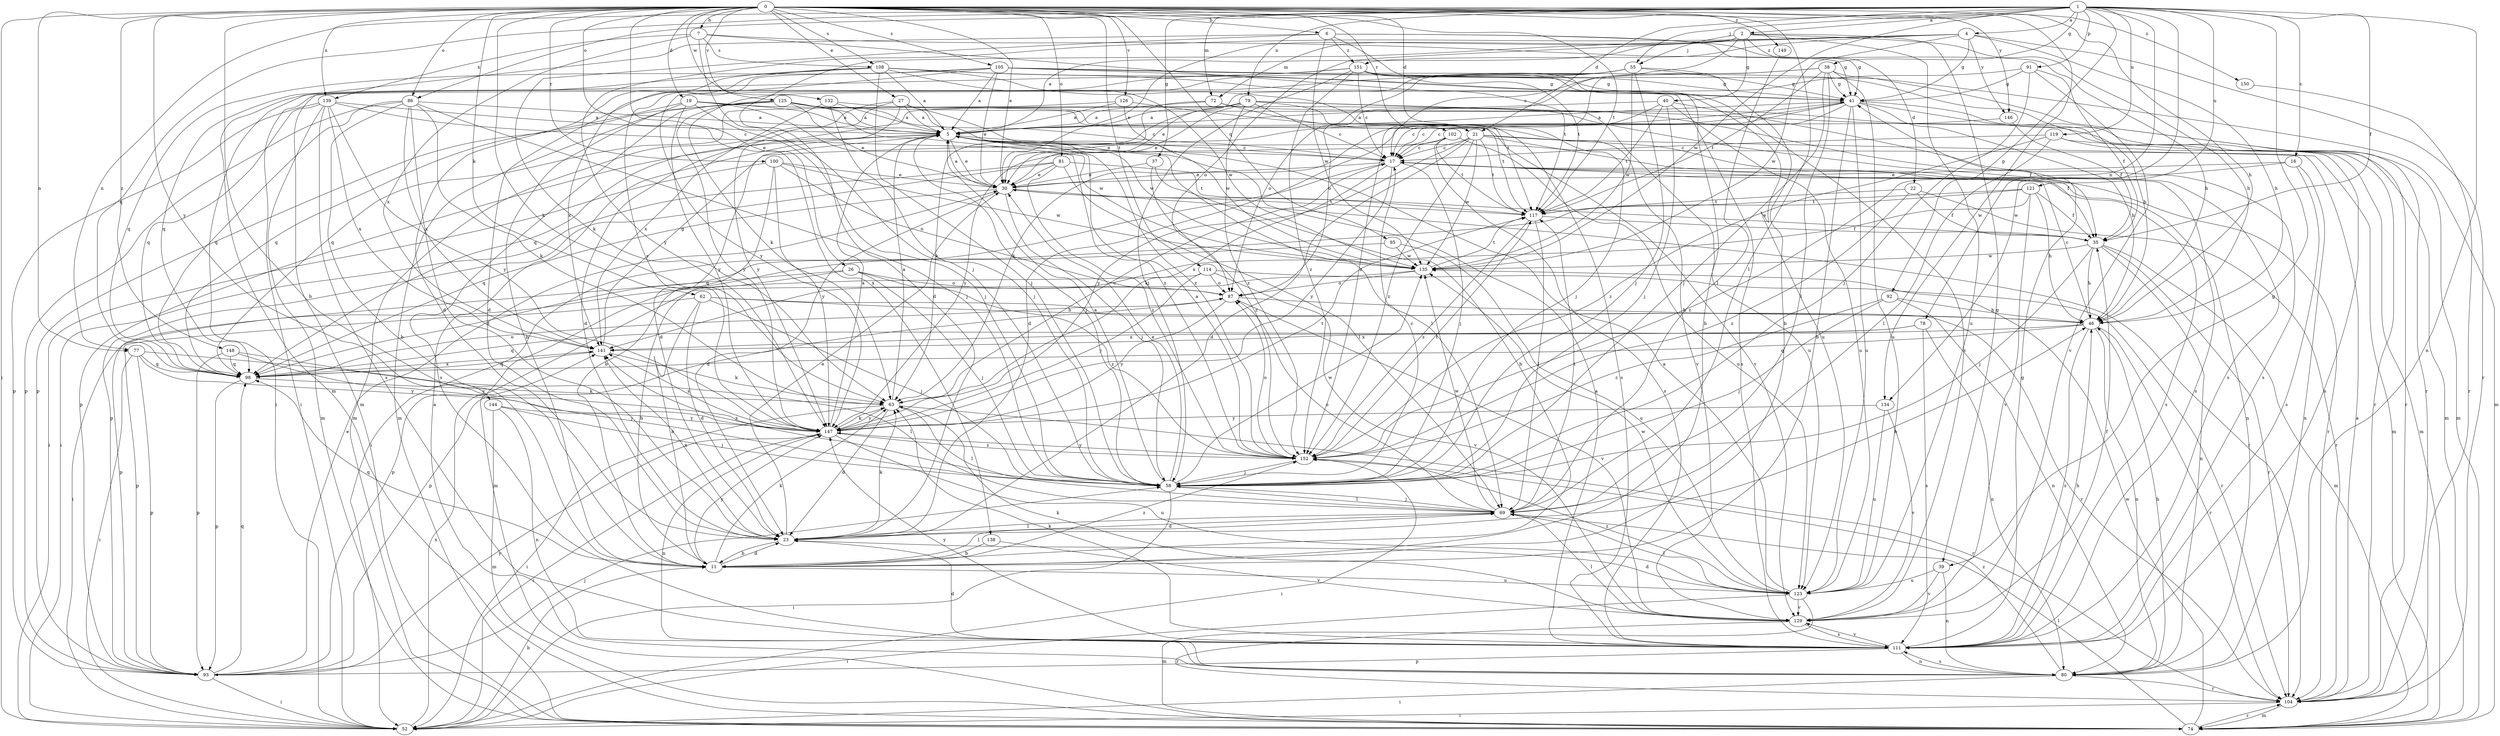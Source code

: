 strict digraph  {
0;
1;
2;
4;
5;
6;
7;
11;
16;
17;
19;
21;
22;
23;
26;
27;
30;
35;
37;
38;
39;
40;
41;
46;
52;
55;
58;
62;
63;
69;
72;
74;
77;
78;
79;
80;
81;
86;
87;
91;
92;
93;
95;
98;
100;
102;
104;
105;
108;
111;
114;
117;
119;
121;
123;
125;
126;
129;
132;
134;
135;
138;
139;
141;
144;
146;
147;
148;
149;
150;
151;
152;
0 -> 6  [label=b];
0 -> 7  [label=b];
0 -> 11  [label=b];
0 -> 19  [label=d];
0 -> 21  [label=d];
0 -> 26  [label=e];
0 -> 27  [label=e];
0 -> 30  [label=e];
0 -> 46  [label=h];
0 -> 52  [label=i];
0 -> 62  [label=k];
0 -> 63  [label=k];
0 -> 69  [label=l];
0 -> 77  [label=n];
0 -> 81  [label=o];
0 -> 86  [label=o];
0 -> 95  [label=q];
0 -> 100  [label=r];
0 -> 102  [label=r];
0 -> 105  [label=s];
0 -> 108  [label=s];
0 -> 114  [label=t];
0 -> 117  [label=t];
0 -> 125  [label=v];
0 -> 126  [label=v];
0 -> 132  [label=w];
0 -> 134  [label=w];
0 -> 138  [label=x];
0 -> 139  [label=x];
0 -> 144  [label=y];
0 -> 146  [label=y];
0 -> 148  [label=z];
0 -> 149  [label=z];
0 -> 150  [label=z];
1 -> 2  [label=a];
1 -> 4  [label=a];
1 -> 16  [label=c];
1 -> 21  [label=d];
1 -> 35  [label=f];
1 -> 37  [label=g];
1 -> 38  [label=g];
1 -> 39  [label=g];
1 -> 55  [label=j];
1 -> 72  [label=m];
1 -> 77  [label=n];
1 -> 78  [label=n];
1 -> 79  [label=n];
1 -> 80  [label=n];
1 -> 86  [label=o];
1 -> 91  [label=p];
1 -> 92  [label=p];
1 -> 98  [label=q];
1 -> 119  [label=u];
1 -> 121  [label=u];
1 -> 134  [label=w];
1 -> 135  [label=w];
2 -> 17  [label=c];
2 -> 22  [label=d];
2 -> 30  [label=e];
2 -> 39  [label=g];
2 -> 40  [label=g];
2 -> 46  [label=h];
2 -> 55  [label=j];
2 -> 72  [label=m];
2 -> 87  [label=o];
2 -> 123  [label=u];
4 -> 5  [label=a];
4 -> 23  [label=d];
4 -> 41  [label=g];
4 -> 46  [label=h];
4 -> 104  [label=r];
4 -> 135  [label=w];
4 -> 146  [label=y];
4 -> 147  [label=y];
4 -> 151  [label=z];
5 -> 17  [label=c];
5 -> 23  [label=d];
5 -> 30  [label=e];
5 -> 58  [label=j];
5 -> 69  [label=l];
5 -> 93  [label=p];
6 -> 41  [label=g];
6 -> 46  [label=h];
6 -> 63  [label=k];
6 -> 74  [label=m];
6 -> 117  [label=t];
6 -> 135  [label=w];
6 -> 151  [label=z];
7 -> 41  [label=g];
7 -> 58  [label=j];
7 -> 108  [label=s];
7 -> 117  [label=t];
7 -> 139  [label=x];
7 -> 141  [label=x];
11 -> 23  [label=d];
11 -> 63  [label=k];
11 -> 69  [label=l];
11 -> 98  [label=q];
11 -> 123  [label=u];
11 -> 147  [label=y];
11 -> 152  [label=z];
16 -> 30  [label=e];
16 -> 80  [label=n];
16 -> 111  [label=s];
16 -> 152  [label=z];
17 -> 30  [label=e];
17 -> 52  [label=i];
17 -> 58  [label=j];
17 -> 63  [label=k];
17 -> 80  [label=n];
17 -> 104  [label=r];
17 -> 111  [label=s];
17 -> 147  [label=y];
19 -> 5  [label=a];
19 -> 11  [label=b];
19 -> 35  [label=f];
19 -> 58  [label=j];
19 -> 98  [label=q];
19 -> 147  [label=y];
19 -> 152  [label=z];
21 -> 17  [label=c];
21 -> 23  [label=d];
21 -> 35  [label=f];
21 -> 74  [label=m];
21 -> 111  [label=s];
21 -> 117  [label=t];
21 -> 135  [label=w];
21 -> 147  [label=y];
21 -> 152  [label=z];
22 -> 35  [label=f];
22 -> 104  [label=r];
22 -> 117  [label=t];
22 -> 152  [label=z];
23 -> 11  [label=b];
23 -> 30  [label=e];
23 -> 46  [label=h];
23 -> 63  [label=k];
23 -> 69  [label=l];
23 -> 141  [label=x];
26 -> 11  [label=b];
26 -> 58  [label=j];
26 -> 87  [label=o];
26 -> 93  [label=p];
26 -> 152  [label=z];
27 -> 5  [label=a];
27 -> 23  [label=d];
27 -> 74  [label=m];
27 -> 129  [label=v];
27 -> 135  [label=w];
27 -> 147  [label=y];
27 -> 152  [label=z];
30 -> 5  [label=a];
30 -> 23  [label=d];
30 -> 58  [label=j];
30 -> 98  [label=q];
30 -> 104  [label=r];
30 -> 117  [label=t];
35 -> 30  [label=e];
35 -> 46  [label=h];
35 -> 58  [label=j];
35 -> 74  [label=m];
35 -> 80  [label=n];
35 -> 104  [label=r];
35 -> 135  [label=w];
37 -> 11  [label=b];
37 -> 30  [label=e];
37 -> 152  [label=z];
38 -> 41  [label=g];
38 -> 58  [label=j];
38 -> 69  [label=l];
38 -> 87  [label=o];
38 -> 104  [label=r];
38 -> 117  [label=t];
38 -> 123  [label=u];
38 -> 152  [label=z];
39 -> 80  [label=n];
39 -> 123  [label=u];
39 -> 129  [label=v];
40 -> 5  [label=a];
40 -> 17  [label=c];
40 -> 58  [label=j];
40 -> 111  [label=s];
40 -> 117  [label=t];
40 -> 123  [label=u];
41 -> 5  [label=a];
41 -> 11  [label=b];
41 -> 17  [label=c];
41 -> 23  [label=d];
41 -> 46  [label=h];
41 -> 63  [label=k];
41 -> 74  [label=m];
41 -> 104  [label=r];
41 -> 123  [label=u];
46 -> 17  [label=c];
46 -> 80  [label=n];
46 -> 98  [label=q];
46 -> 104  [label=r];
46 -> 111  [label=s];
46 -> 141  [label=x];
52 -> 11  [label=b];
52 -> 141  [label=x];
55 -> 11  [label=b];
55 -> 30  [label=e];
55 -> 41  [label=g];
55 -> 52  [label=i];
55 -> 58  [label=j];
55 -> 87  [label=o];
55 -> 135  [label=w];
55 -> 147  [label=y];
58 -> 5  [label=a];
58 -> 17  [label=c];
58 -> 30  [label=e];
58 -> 52  [label=i];
58 -> 69  [label=l];
58 -> 135  [label=w];
58 -> 141  [label=x];
62 -> 11  [label=b];
62 -> 23  [label=d];
62 -> 46  [label=h];
62 -> 58  [label=j];
62 -> 93  [label=p];
62 -> 104  [label=r];
63 -> 5  [label=a];
63 -> 17  [label=c];
63 -> 23  [label=d];
63 -> 52  [label=i];
63 -> 69  [label=l];
63 -> 104  [label=r];
63 -> 147  [label=y];
69 -> 23  [label=d];
69 -> 58  [label=j];
69 -> 87  [label=o];
69 -> 117  [label=t];
69 -> 135  [label=w];
72 -> 5  [label=a];
72 -> 30  [label=e];
72 -> 74  [label=m];
72 -> 117  [label=t];
74 -> 69  [label=l];
74 -> 104  [label=r];
74 -> 135  [label=w];
77 -> 52  [label=i];
77 -> 69  [label=l];
77 -> 93  [label=p];
77 -> 98  [label=q];
77 -> 147  [label=y];
78 -> 80  [label=n];
78 -> 98  [label=q];
78 -> 111  [label=s];
78 -> 141  [label=x];
79 -> 5  [label=a];
79 -> 17  [label=c];
79 -> 30  [label=e];
79 -> 58  [label=j];
79 -> 63  [label=k];
79 -> 98  [label=q];
79 -> 111  [label=s];
79 -> 123  [label=u];
79 -> 152  [label=z];
80 -> 5  [label=a];
80 -> 46  [label=h];
80 -> 52  [label=i];
80 -> 104  [label=r];
80 -> 111  [label=s];
80 -> 152  [label=z];
81 -> 30  [label=e];
81 -> 52  [label=i];
81 -> 69  [label=l];
81 -> 93  [label=p];
81 -> 117  [label=t];
81 -> 152  [label=z];
86 -> 5  [label=a];
86 -> 11  [label=b];
86 -> 23  [label=d];
86 -> 58  [label=j];
86 -> 63  [label=k];
86 -> 93  [label=p];
86 -> 98  [label=q];
86 -> 141  [label=x];
87 -> 46  [label=h];
87 -> 93  [label=p];
87 -> 129  [label=v];
87 -> 147  [label=y];
91 -> 35  [label=f];
91 -> 41  [label=g];
91 -> 58  [label=j];
91 -> 63  [label=k];
91 -> 129  [label=v];
92 -> 46  [label=h];
92 -> 58  [label=j];
92 -> 80  [label=n];
92 -> 152  [label=z];
93 -> 30  [label=e];
93 -> 52  [label=i];
93 -> 58  [label=j];
93 -> 98  [label=q];
93 -> 147  [label=y];
95 -> 74  [label=m];
95 -> 123  [label=u];
95 -> 135  [label=w];
98 -> 63  [label=k];
98 -> 87  [label=o];
98 -> 93  [label=p];
98 -> 141  [label=x];
100 -> 11  [label=b];
100 -> 30  [label=e];
100 -> 52  [label=i];
100 -> 87  [label=o];
100 -> 135  [label=w];
100 -> 147  [label=y];
102 -> 17  [label=c];
102 -> 111  [label=s];
102 -> 117  [label=t];
102 -> 123  [label=u];
102 -> 147  [label=y];
104 -> 5  [label=a];
104 -> 52  [label=i];
104 -> 74  [label=m];
105 -> 5  [label=a];
105 -> 23  [label=d];
105 -> 30  [label=e];
105 -> 41  [label=g];
105 -> 46  [label=h];
105 -> 98  [label=q];
105 -> 123  [label=u];
105 -> 147  [label=y];
108 -> 5  [label=a];
108 -> 23  [label=d];
108 -> 41  [label=g];
108 -> 58  [label=j];
108 -> 74  [label=m];
108 -> 111  [label=s];
108 -> 117  [label=t];
108 -> 135  [label=w];
108 -> 141  [label=x];
111 -> 5  [label=a];
111 -> 23  [label=d];
111 -> 41  [label=g];
111 -> 46  [label=h];
111 -> 63  [label=k];
111 -> 80  [label=n];
111 -> 93  [label=p];
111 -> 129  [label=v];
111 -> 147  [label=y];
114 -> 52  [label=i];
114 -> 87  [label=o];
114 -> 104  [label=r];
114 -> 129  [label=v];
114 -> 147  [label=y];
117 -> 35  [label=f];
117 -> 69  [label=l];
117 -> 152  [label=z];
119 -> 17  [label=c];
119 -> 69  [label=l];
119 -> 74  [label=m];
119 -> 111  [label=s];
119 -> 152  [label=z];
121 -> 35  [label=f];
121 -> 46  [label=h];
121 -> 98  [label=q];
121 -> 117  [label=t];
121 -> 129  [label=v];
121 -> 141  [label=x];
123 -> 5  [label=a];
123 -> 23  [label=d];
123 -> 52  [label=i];
123 -> 69  [label=l];
123 -> 74  [label=m];
123 -> 129  [label=v];
123 -> 135  [label=w];
123 -> 152  [label=z];
125 -> 5  [label=a];
125 -> 17  [label=c];
125 -> 30  [label=e];
125 -> 74  [label=m];
125 -> 93  [label=p];
125 -> 104  [label=r];
125 -> 111  [label=s];
125 -> 135  [label=w];
125 -> 147  [label=y];
126 -> 5  [label=a];
126 -> 98  [label=q];
126 -> 111  [label=s];
126 -> 135  [label=w];
129 -> 35  [label=f];
129 -> 63  [label=k];
129 -> 69  [label=l];
129 -> 104  [label=r];
129 -> 111  [label=s];
132 -> 5  [label=a];
132 -> 58  [label=j];
132 -> 129  [label=v];
132 -> 141  [label=x];
134 -> 123  [label=u];
134 -> 129  [label=v];
134 -> 147  [label=y];
135 -> 87  [label=o];
135 -> 93  [label=p];
135 -> 117  [label=t];
138 -> 11  [label=b];
138 -> 129  [label=v];
139 -> 5  [label=a];
139 -> 17  [label=c];
139 -> 74  [label=m];
139 -> 93  [label=p];
139 -> 98  [label=q];
139 -> 111  [label=s];
139 -> 141  [label=x];
139 -> 147  [label=y];
141 -> 41  [label=g];
141 -> 63  [label=k];
141 -> 98  [label=q];
144 -> 58  [label=j];
144 -> 74  [label=m];
144 -> 80  [label=n];
144 -> 147  [label=y];
146 -> 17  [label=c];
146 -> 35  [label=f];
147 -> 5  [label=a];
147 -> 52  [label=i];
147 -> 63  [label=k];
147 -> 80  [label=n];
147 -> 117  [label=t];
147 -> 123  [label=u];
147 -> 141  [label=x];
147 -> 152  [label=z];
148 -> 58  [label=j];
148 -> 93  [label=p];
148 -> 98  [label=q];
148 -> 147  [label=y];
149 -> 69  [label=l];
150 -> 104  [label=r];
151 -> 11  [label=b];
151 -> 17  [label=c];
151 -> 41  [label=g];
151 -> 52  [label=i];
151 -> 58  [label=j];
151 -> 74  [label=m];
151 -> 98  [label=q];
151 -> 129  [label=v];
151 -> 152  [label=z];
152 -> 5  [label=a];
152 -> 52  [label=i];
152 -> 58  [label=j];
152 -> 87  [label=o];
152 -> 117  [label=t];
152 -> 147  [label=y];
}
